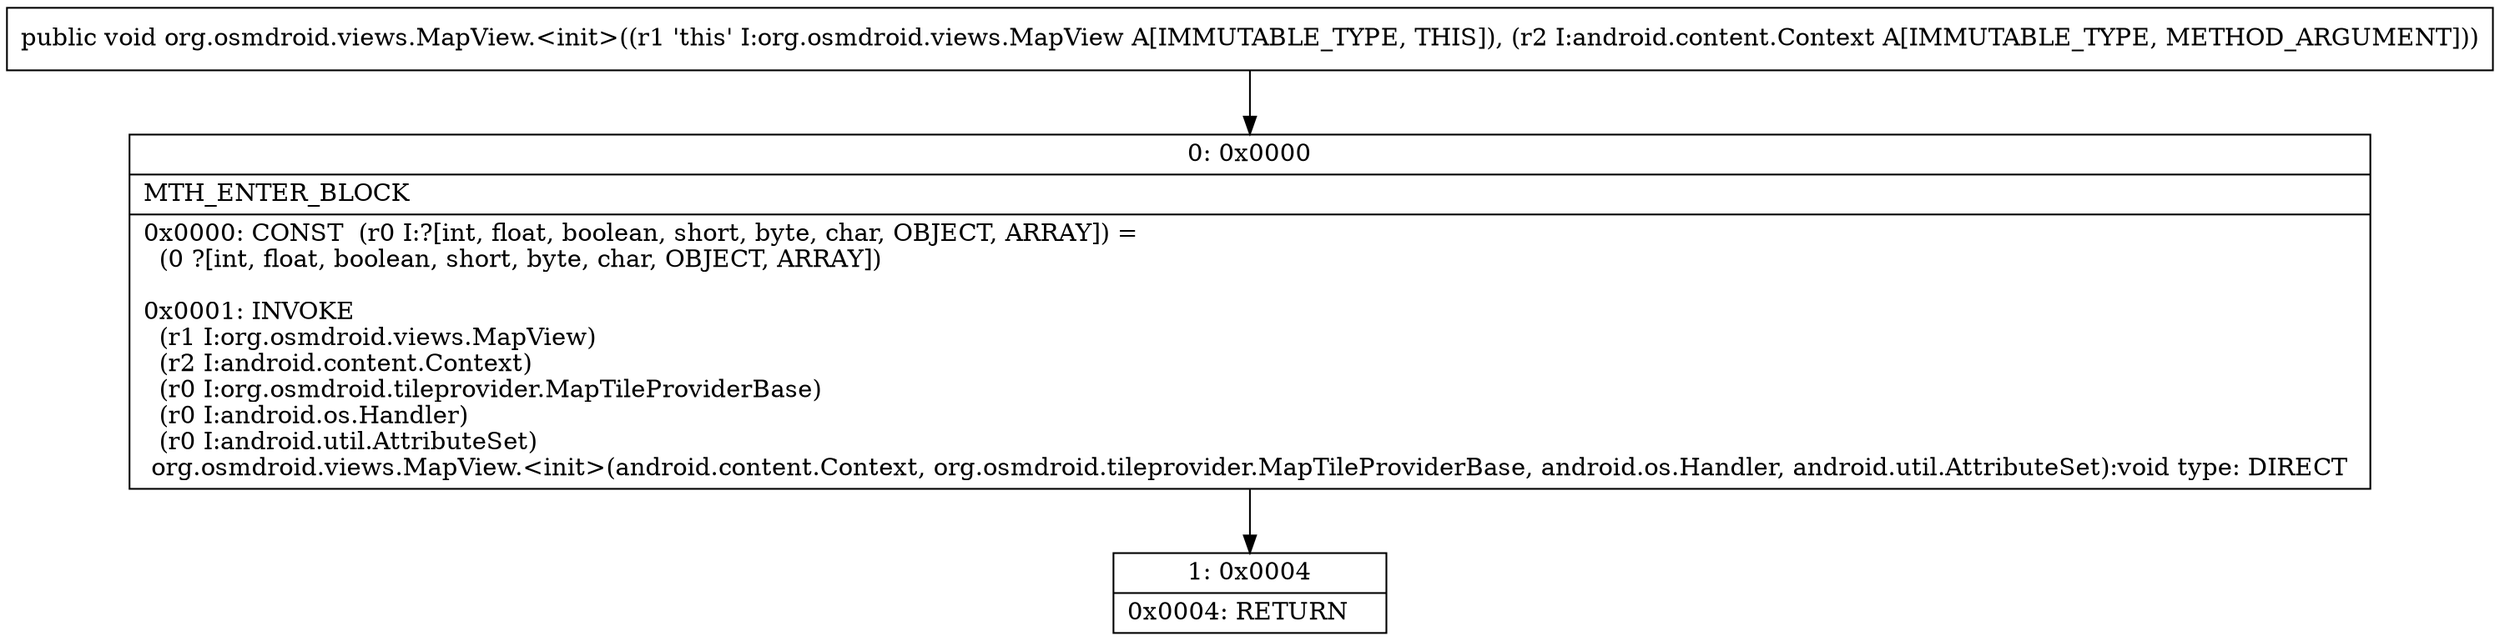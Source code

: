 digraph "CFG fororg.osmdroid.views.MapView.\<init\>(Landroid\/content\/Context;)V" {
Node_0 [shape=record,label="{0\:\ 0x0000|MTH_ENTER_BLOCK\l|0x0000: CONST  (r0 I:?[int, float, boolean, short, byte, char, OBJECT, ARRAY]) = \l  (0 ?[int, float, boolean, short, byte, char, OBJECT, ARRAY])\l \l0x0001: INVOKE  \l  (r1 I:org.osmdroid.views.MapView)\l  (r2 I:android.content.Context)\l  (r0 I:org.osmdroid.tileprovider.MapTileProviderBase)\l  (r0 I:android.os.Handler)\l  (r0 I:android.util.AttributeSet)\l org.osmdroid.views.MapView.\<init\>(android.content.Context, org.osmdroid.tileprovider.MapTileProviderBase, android.os.Handler, android.util.AttributeSet):void type: DIRECT \l}"];
Node_1 [shape=record,label="{1\:\ 0x0004|0x0004: RETURN   \l}"];
MethodNode[shape=record,label="{public void org.osmdroid.views.MapView.\<init\>((r1 'this' I:org.osmdroid.views.MapView A[IMMUTABLE_TYPE, THIS]), (r2 I:android.content.Context A[IMMUTABLE_TYPE, METHOD_ARGUMENT])) }"];
MethodNode -> Node_0;
Node_0 -> Node_1;
}

